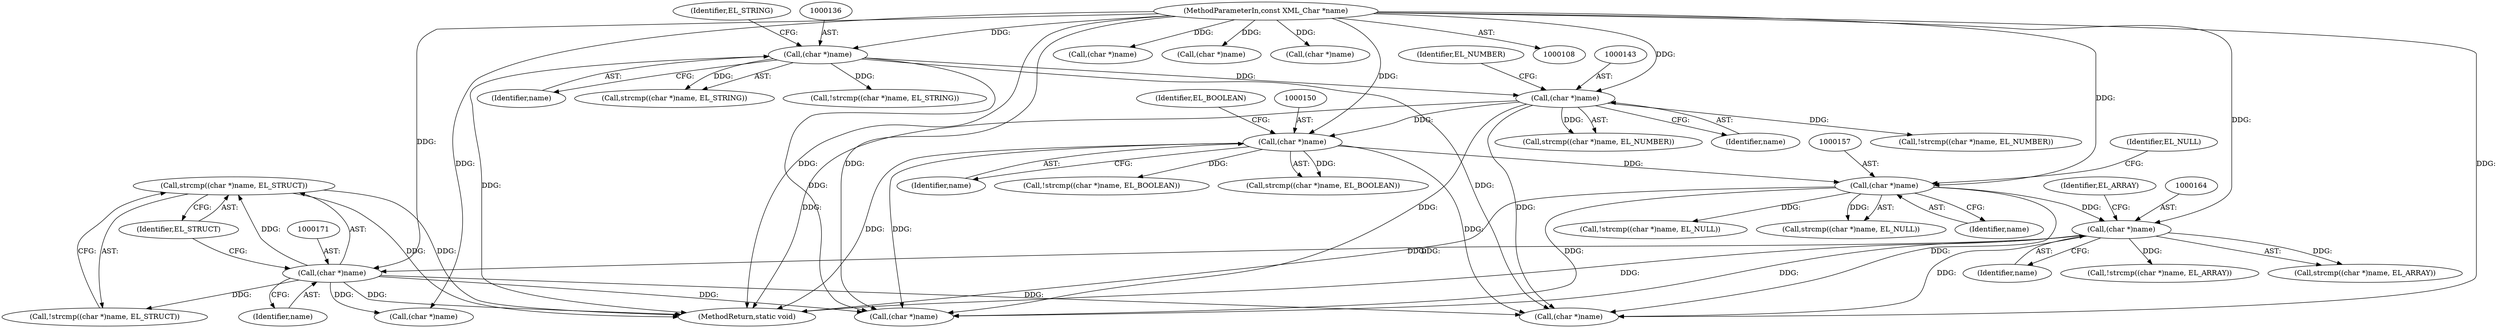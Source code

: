 digraph "0_php-src_8d2539fa0faf3f63e1d1e7635347c5b9e777d47b@API" {
"1000169" [label="(Call,strcmp((char *)name, EL_STRUCT))"];
"1000170" [label="(Call,(char *)name)"];
"1000163" [label="(Call,(char *)name)"];
"1000156" [label="(Call,(char *)name)"];
"1000149" [label="(Call,(char *)name)"];
"1000142" [label="(Call,(char *)name)"];
"1000135" [label="(Call,(char *)name)"];
"1000110" [label="(MethodParameterIn,const XML_Char *name)"];
"1000145" [label="(Identifier,EL_NUMBER)"];
"1000172" [label="(Identifier,name)"];
"1000142" [label="(Call,(char *)name)"];
"1000165" [label="(Identifier,name)"];
"1000140" [label="(Call,!strcmp((char *)name, EL_NUMBER))"];
"1000161" [label="(Call,!strcmp((char *)name, EL_ARRAY))"];
"1000233" [label="(Call,(char *)name)"];
"1000170" [label="(Call,(char *)name)"];
"1000137" [label="(Identifier,name)"];
"1000155" [label="(Call,strcmp((char *)name, EL_NULL))"];
"1000168" [label="(Call,!strcmp((char *)name, EL_STRUCT))"];
"1000163" [label="(Call,(char *)name)"];
"1000144" [label="(Identifier,name)"];
"1000162" [label="(Call,strcmp((char *)name, EL_ARRAY))"];
"1000177" [label="(Call,(char *)name)"];
"1000166" [label="(Identifier,EL_ARRAY)"];
"1000152" [label="(Identifier,EL_BOOLEAN)"];
"1000147" [label="(Call,!strcmp((char *)name, EL_BOOLEAN))"];
"1000134" [label="(Call,strcmp((char *)name, EL_STRING))"];
"1000190" [label="(Call,(char *)name)"];
"1000159" [label="(Identifier,EL_NULL)"];
"1000148" [label="(Call,strcmp((char *)name, EL_BOOLEAN))"];
"1000184" [label="(Call,(char *)name)"];
"1000138" [label="(Identifier,EL_STRING)"];
"1000135" [label="(Call,(char *)name)"];
"1000626" [label="(Call,(char *)name)"];
"1000158" [label="(Identifier,name)"];
"1000169" [label="(Call,strcmp((char *)name, EL_STRUCT))"];
"1000173" [label="(Identifier,EL_STRUCT)"];
"1000605" [label="(Call,(char *)name)"];
"1000156" [label="(Call,(char *)name)"];
"1000149" [label="(Call,(char *)name)"];
"1000151" [label="(Identifier,name)"];
"1000110" [label="(MethodParameterIn,const XML_Char *name)"];
"1000141" [label="(Call,strcmp((char *)name, EL_NUMBER))"];
"1000644" [label="(MethodReturn,static void)"];
"1000154" [label="(Call,!strcmp((char *)name, EL_NULL))"];
"1000133" [label="(Call,!strcmp((char *)name, EL_STRING))"];
"1000169" -> "1000168"  [label="AST: "];
"1000169" -> "1000173"  [label="CFG: "];
"1000170" -> "1000169"  [label="AST: "];
"1000173" -> "1000169"  [label="AST: "];
"1000168" -> "1000169"  [label="CFG: "];
"1000169" -> "1000644"  [label="DDG: "];
"1000169" -> "1000644"  [label="DDG: "];
"1000170" -> "1000169"  [label="DDG: "];
"1000170" -> "1000172"  [label="CFG: "];
"1000171" -> "1000170"  [label="AST: "];
"1000172" -> "1000170"  [label="AST: "];
"1000173" -> "1000170"  [label="CFG: "];
"1000170" -> "1000644"  [label="DDG: "];
"1000170" -> "1000168"  [label="DDG: "];
"1000163" -> "1000170"  [label="DDG: "];
"1000110" -> "1000170"  [label="DDG: "];
"1000170" -> "1000177"  [label="DDG: "];
"1000170" -> "1000233"  [label="DDG: "];
"1000170" -> "1000605"  [label="DDG: "];
"1000163" -> "1000162"  [label="AST: "];
"1000163" -> "1000165"  [label="CFG: "];
"1000164" -> "1000163"  [label="AST: "];
"1000165" -> "1000163"  [label="AST: "];
"1000166" -> "1000163"  [label="CFG: "];
"1000163" -> "1000644"  [label="DDG: "];
"1000163" -> "1000161"  [label="DDG: "];
"1000163" -> "1000162"  [label="DDG: "];
"1000156" -> "1000163"  [label="DDG: "];
"1000110" -> "1000163"  [label="DDG: "];
"1000163" -> "1000233"  [label="DDG: "];
"1000163" -> "1000605"  [label="DDG: "];
"1000156" -> "1000155"  [label="AST: "];
"1000156" -> "1000158"  [label="CFG: "];
"1000157" -> "1000156"  [label="AST: "];
"1000158" -> "1000156"  [label="AST: "];
"1000159" -> "1000156"  [label="CFG: "];
"1000156" -> "1000644"  [label="DDG: "];
"1000156" -> "1000154"  [label="DDG: "];
"1000156" -> "1000155"  [label="DDG: "];
"1000149" -> "1000156"  [label="DDG: "];
"1000110" -> "1000156"  [label="DDG: "];
"1000156" -> "1000233"  [label="DDG: "];
"1000156" -> "1000605"  [label="DDG: "];
"1000149" -> "1000148"  [label="AST: "];
"1000149" -> "1000151"  [label="CFG: "];
"1000150" -> "1000149"  [label="AST: "];
"1000151" -> "1000149"  [label="AST: "];
"1000152" -> "1000149"  [label="CFG: "];
"1000149" -> "1000644"  [label="DDG: "];
"1000149" -> "1000147"  [label="DDG: "];
"1000149" -> "1000148"  [label="DDG: "];
"1000142" -> "1000149"  [label="DDG: "];
"1000110" -> "1000149"  [label="DDG: "];
"1000149" -> "1000233"  [label="DDG: "];
"1000149" -> "1000605"  [label="DDG: "];
"1000142" -> "1000141"  [label="AST: "];
"1000142" -> "1000144"  [label="CFG: "];
"1000143" -> "1000142"  [label="AST: "];
"1000144" -> "1000142"  [label="AST: "];
"1000145" -> "1000142"  [label="CFG: "];
"1000142" -> "1000644"  [label="DDG: "];
"1000142" -> "1000140"  [label="DDG: "];
"1000142" -> "1000141"  [label="DDG: "];
"1000135" -> "1000142"  [label="DDG: "];
"1000110" -> "1000142"  [label="DDG: "];
"1000142" -> "1000233"  [label="DDG: "];
"1000142" -> "1000605"  [label="DDG: "];
"1000135" -> "1000134"  [label="AST: "];
"1000135" -> "1000137"  [label="CFG: "];
"1000136" -> "1000135"  [label="AST: "];
"1000137" -> "1000135"  [label="AST: "];
"1000138" -> "1000135"  [label="CFG: "];
"1000135" -> "1000644"  [label="DDG: "];
"1000135" -> "1000133"  [label="DDG: "];
"1000135" -> "1000134"  [label="DDG: "];
"1000110" -> "1000135"  [label="DDG: "];
"1000135" -> "1000233"  [label="DDG: "];
"1000135" -> "1000605"  [label="DDG: "];
"1000110" -> "1000108"  [label="AST: "];
"1000110" -> "1000644"  [label="DDG: "];
"1000110" -> "1000177"  [label="DDG: "];
"1000110" -> "1000184"  [label="DDG: "];
"1000110" -> "1000190"  [label="DDG: "];
"1000110" -> "1000233"  [label="DDG: "];
"1000110" -> "1000605"  [label="DDG: "];
"1000110" -> "1000626"  [label="DDG: "];
}
